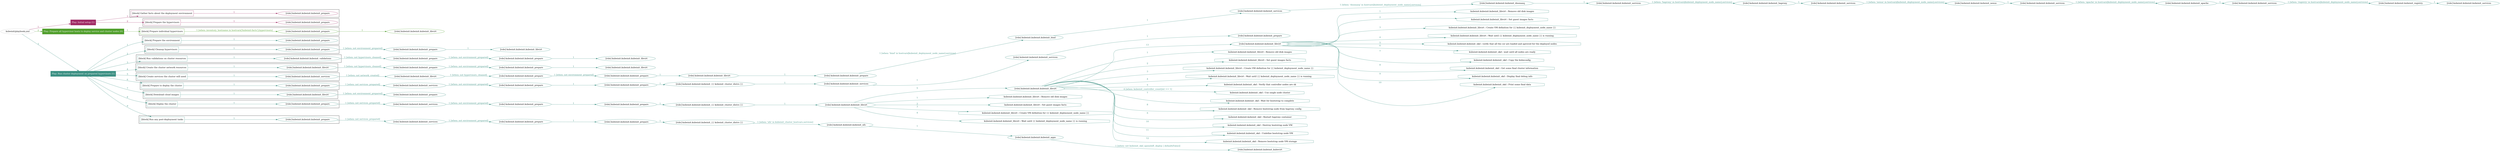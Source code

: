 digraph {
	graph [concentrate=true ordering=in rankdir=LR ratio=fill]
	edge [esep=5 sep=10]
	"kubeinit/playbook.yml" [id=root_node style=dotted]
	play_79484198 [label="Play: Initial setup (1)" color="#a12b66" fontcolor="#ffffff" id=play_79484198 shape=box style=filled tooltip=localhost]
	"kubeinit/playbook.yml" -> play_79484198 [label="1 " color="#a12b66" fontcolor="#a12b66" id=edge_fd9ffc51 labeltooltip="1 " tooltip="1 "]
	subgraph "kubeinit.kubeinit.kubeinit_prepare" {
		role_9643e5fe [label="[role] kubeinit.kubeinit.kubeinit_prepare" color="#a12b66" id=role_9643e5fe tooltip="kubeinit.kubeinit.kubeinit_prepare"]
	}
	subgraph "kubeinit.kubeinit.kubeinit_prepare" {
		role_a0660b2a [label="[role] kubeinit.kubeinit.kubeinit_prepare" color="#a12b66" id=role_a0660b2a tooltip="kubeinit.kubeinit.kubeinit_prepare"]
	}
	subgraph "Play: Initial setup (1)" {
		play_79484198 -> block_469b2ade [label=1 color="#a12b66" fontcolor="#a12b66" id=edge_f941b6d4 labeltooltip=1 tooltip=1]
		subgraph cluster_block_469b2ade {
			block_469b2ade [label="[block] Gather facts about the deployment environment" color="#a12b66" id=block_469b2ade labeltooltip="Gather facts about the deployment environment" shape=box tooltip="Gather facts about the deployment environment"]
			block_469b2ade -> role_9643e5fe [label="1 " color="#a12b66" fontcolor="#a12b66" id=edge_744beb49 labeltooltip="1 " tooltip="1 "]
		}
		play_79484198 -> block_d737a27d [label=2 color="#a12b66" fontcolor="#a12b66" id=edge_7b5a60cb labeltooltip=2 tooltip=2]
		subgraph cluster_block_d737a27d {
			block_d737a27d [label="[block] Prepare the hypervisors" color="#a12b66" id=block_d737a27d labeltooltip="Prepare the hypervisors" shape=box tooltip="Prepare the hypervisors"]
			block_d737a27d -> role_a0660b2a [label="1 " color="#a12b66" fontcolor="#a12b66" id=edge_19c71756 labeltooltip="1 " tooltip="1 "]
		}
	}
	play_4b8bb2f5 [label="Play: Prepare all hypervisor hosts to deploy service and cluster nodes (0)" color="#519f2d" fontcolor="#ffffff" id=play_4b8bb2f5 shape=box style=filled tooltip="Play: Prepare all hypervisor hosts to deploy service and cluster nodes (0)"]
	"kubeinit/playbook.yml" -> play_4b8bb2f5 [label="2 " color="#519f2d" fontcolor="#519f2d" id=edge_171552b0 labeltooltip="2 " tooltip="2 "]
	subgraph "kubeinit.kubeinit.kubeinit_libvirt" {
		role_f4ff10fc [label="[role] kubeinit.kubeinit.kubeinit_libvirt" color="#519f2d" id=role_f4ff10fc tooltip="kubeinit.kubeinit.kubeinit_libvirt"]
	}
	subgraph "kubeinit.kubeinit.kubeinit_prepare" {
		role_706bd494 [label="[role] kubeinit.kubeinit.kubeinit_prepare" color="#519f2d" id=role_706bd494 tooltip="kubeinit.kubeinit.kubeinit_prepare"]
		role_706bd494 -> role_f4ff10fc [label="1 " color="#519f2d" fontcolor="#519f2d" id=edge_c7325d79 labeltooltip="1 " tooltip="1 "]
	}
	subgraph "Play: Prepare all hypervisor hosts to deploy service and cluster nodes (0)" {
		play_4b8bb2f5 -> block_d365aaff [label=1 color="#519f2d" fontcolor="#519f2d" id=edge_e37152e1 labeltooltip=1 tooltip=1]
		subgraph cluster_block_d365aaff {
			block_d365aaff [label="[block] Prepare individual hypervisors" color="#519f2d" id=block_d365aaff labeltooltip="Prepare individual hypervisors" shape=box tooltip="Prepare individual hypervisors"]
			block_d365aaff -> role_706bd494 [label="1 [when: inventory_hostname in hostvars['kubeinit-facts'].hypervisors]" color="#519f2d" fontcolor="#519f2d" id=edge_3e9a2d73 labeltooltip="1 [when: inventory_hostname in hostvars['kubeinit-facts'].hypervisors]" tooltip="1 [when: inventory_hostname in hostvars['kubeinit-facts'].hypervisors]"]
		}
	}
	play_07a270b5 [label="Play: Run cluster deployment on prepared hypervisors (1)" color="#3c9083" fontcolor="#ffffff" id=play_07a270b5 shape=box style=filled tooltip=localhost]
	"kubeinit/playbook.yml" -> play_07a270b5 [label="3 " color="#3c9083" fontcolor="#3c9083" id=edge_2665dbee labeltooltip="3 " tooltip="3 "]
	subgraph "kubeinit.kubeinit.kubeinit_prepare" {
		role_981b2e57 [label="[role] kubeinit.kubeinit.kubeinit_prepare" color="#3c9083" id=role_981b2e57 tooltip="kubeinit.kubeinit.kubeinit_prepare"]
	}
	subgraph "kubeinit.kubeinit.kubeinit_libvirt" {
		role_15e6936f [label="[role] kubeinit.kubeinit.kubeinit_libvirt" color="#3c9083" id=role_15e6936f tooltip="kubeinit.kubeinit.kubeinit_libvirt"]
	}
	subgraph "kubeinit.kubeinit.kubeinit_prepare" {
		role_2d068c39 [label="[role] kubeinit.kubeinit.kubeinit_prepare" color="#3c9083" id=role_2d068c39 tooltip="kubeinit.kubeinit.kubeinit_prepare"]
		role_2d068c39 -> role_15e6936f [label="1 " color="#3c9083" fontcolor="#3c9083" id=edge_88890fea labeltooltip="1 " tooltip="1 "]
	}
	subgraph "kubeinit.kubeinit.kubeinit_prepare" {
		role_eace54e3 [label="[role] kubeinit.kubeinit.kubeinit_prepare" color="#3c9083" id=role_eace54e3 tooltip="kubeinit.kubeinit.kubeinit_prepare"]
		role_eace54e3 -> role_2d068c39 [label="1 [when: not environment_prepared]" color="#3c9083" fontcolor="#3c9083" id=edge_b0509bca labeltooltip="1 [when: not environment_prepared]" tooltip="1 [when: not environment_prepared]"]
	}
	subgraph "kubeinit.kubeinit.kubeinit_libvirt" {
		role_6fe09cf6 [label="[role] kubeinit.kubeinit.kubeinit_libvirt" color="#3c9083" id=role_6fe09cf6 tooltip="kubeinit.kubeinit.kubeinit_libvirt"]
	}
	subgraph "kubeinit.kubeinit.kubeinit_prepare" {
		role_6c682f3d [label="[role] kubeinit.kubeinit.kubeinit_prepare" color="#3c9083" id=role_6c682f3d tooltip="kubeinit.kubeinit.kubeinit_prepare"]
		role_6c682f3d -> role_6fe09cf6 [label="1 " color="#3c9083" fontcolor="#3c9083" id=edge_9fa74eb5 labeltooltip="1 " tooltip="1 "]
	}
	subgraph "kubeinit.kubeinit.kubeinit_prepare" {
		role_ffd521c3 [label="[role] kubeinit.kubeinit.kubeinit_prepare" color="#3c9083" id=role_ffd521c3 tooltip="kubeinit.kubeinit.kubeinit_prepare"]
		role_ffd521c3 -> role_6c682f3d [label="1 [when: not environment_prepared]" color="#3c9083" fontcolor="#3c9083" id=edge_97b036e8 labeltooltip="1 [when: not environment_prepared]" tooltip="1 [when: not environment_prepared]"]
	}
	subgraph "kubeinit.kubeinit.kubeinit_validations" {
		role_cf8f5302 [label="[role] kubeinit.kubeinit.kubeinit_validations" color="#3c9083" id=role_cf8f5302 tooltip="kubeinit.kubeinit.kubeinit_validations"]
		role_cf8f5302 -> role_ffd521c3 [label="1 [when: not hypervisors_cleaned]" color="#3c9083" fontcolor="#3c9083" id=edge_a992e9a5 labeltooltip="1 [when: not hypervisors_cleaned]" tooltip="1 [when: not hypervisors_cleaned]"]
	}
	subgraph "kubeinit.kubeinit.kubeinit_libvirt" {
		role_4749382d [label="[role] kubeinit.kubeinit.kubeinit_libvirt" color="#3c9083" id=role_4749382d tooltip="kubeinit.kubeinit.kubeinit_libvirt"]
	}
	subgraph "kubeinit.kubeinit.kubeinit_prepare" {
		role_63934080 [label="[role] kubeinit.kubeinit.kubeinit_prepare" color="#3c9083" id=role_63934080 tooltip="kubeinit.kubeinit.kubeinit_prepare"]
		role_63934080 -> role_4749382d [label="1 " color="#3c9083" fontcolor="#3c9083" id=edge_4fcc8211 labeltooltip="1 " tooltip="1 "]
	}
	subgraph "kubeinit.kubeinit.kubeinit_prepare" {
		role_7d53ed49 [label="[role] kubeinit.kubeinit.kubeinit_prepare" color="#3c9083" id=role_7d53ed49 tooltip="kubeinit.kubeinit.kubeinit_prepare"]
		role_7d53ed49 -> role_63934080 [label="1 [when: not environment_prepared]" color="#3c9083" fontcolor="#3c9083" id=edge_4b9199ed labeltooltip="1 [when: not environment_prepared]" tooltip="1 [when: not environment_prepared]"]
	}
	subgraph "kubeinit.kubeinit.kubeinit_libvirt" {
		role_51f25bbb [label="[role] kubeinit.kubeinit.kubeinit_libvirt" color="#3c9083" id=role_51f25bbb tooltip="kubeinit.kubeinit.kubeinit_libvirt"]
		role_51f25bbb -> role_7d53ed49 [label="1 [when: not hypervisors_cleaned]" color="#3c9083" fontcolor="#3c9083" id=edge_72717e5e labeltooltip="1 [when: not hypervisors_cleaned]" tooltip="1 [when: not hypervisors_cleaned]"]
	}
	subgraph "kubeinit.kubeinit.kubeinit_services" {
		role_cbd53a66 [label="[role] kubeinit.kubeinit.kubeinit_services" color="#3c9083" id=role_cbd53a66 tooltip="kubeinit.kubeinit.kubeinit_services"]
	}
	subgraph "kubeinit.kubeinit.kubeinit_registry" {
		role_61a80326 [label="[role] kubeinit.kubeinit.kubeinit_registry" color="#3c9083" id=role_61a80326 tooltip="kubeinit.kubeinit.kubeinit_registry"]
		role_61a80326 -> role_cbd53a66 [label="1 " color="#3c9083" fontcolor="#3c9083" id=edge_259548db labeltooltip="1 " tooltip="1 "]
	}
	subgraph "kubeinit.kubeinit.kubeinit_services" {
		role_a3b53a25 [label="[role] kubeinit.kubeinit.kubeinit_services" color="#3c9083" id=role_a3b53a25 tooltip="kubeinit.kubeinit.kubeinit_services"]
		role_a3b53a25 -> role_61a80326 [label="1 [when: 'registry' in hostvars[kubeinit_deployment_node_name].services]" color="#3c9083" fontcolor="#3c9083" id=edge_b3cc290f labeltooltip="1 [when: 'registry' in hostvars[kubeinit_deployment_node_name].services]" tooltip="1 [when: 'registry' in hostvars[kubeinit_deployment_node_name].services]"]
	}
	subgraph "kubeinit.kubeinit.kubeinit_apache" {
		role_d1737976 [label="[role] kubeinit.kubeinit.kubeinit_apache" color="#3c9083" id=role_d1737976 tooltip="kubeinit.kubeinit.kubeinit_apache"]
		role_d1737976 -> role_a3b53a25 [label="1 " color="#3c9083" fontcolor="#3c9083" id=edge_88360b3e labeltooltip="1 " tooltip="1 "]
	}
	subgraph "kubeinit.kubeinit.kubeinit_services" {
		role_5f0a132e [label="[role] kubeinit.kubeinit.kubeinit_services" color="#3c9083" id=role_5f0a132e tooltip="kubeinit.kubeinit.kubeinit_services"]
		role_5f0a132e -> role_d1737976 [label="1 [when: 'apache' in hostvars[kubeinit_deployment_node_name].services]" color="#3c9083" fontcolor="#3c9083" id=edge_492f7874 labeltooltip="1 [when: 'apache' in hostvars[kubeinit_deployment_node_name].services]" tooltip="1 [when: 'apache' in hostvars[kubeinit_deployment_node_name].services]"]
	}
	subgraph "kubeinit.kubeinit.kubeinit_nexus" {
		role_f160694b [label="[role] kubeinit.kubeinit.kubeinit_nexus" color="#3c9083" id=role_f160694b tooltip="kubeinit.kubeinit.kubeinit_nexus"]
		role_f160694b -> role_5f0a132e [label="1 " color="#3c9083" fontcolor="#3c9083" id=edge_e904237b labeltooltip="1 " tooltip="1 "]
	}
	subgraph "kubeinit.kubeinit.kubeinit_services" {
		role_52d0099c [label="[role] kubeinit.kubeinit.kubeinit_services" color="#3c9083" id=role_52d0099c tooltip="kubeinit.kubeinit.kubeinit_services"]
		role_52d0099c -> role_f160694b [label="1 [when: 'nexus' in hostvars[kubeinit_deployment_node_name].services]" color="#3c9083" fontcolor="#3c9083" id=edge_d114351e labeltooltip="1 [when: 'nexus' in hostvars[kubeinit_deployment_node_name].services]" tooltip="1 [when: 'nexus' in hostvars[kubeinit_deployment_node_name].services]"]
	}
	subgraph "kubeinit.kubeinit.kubeinit_haproxy" {
		role_32bd2ced [label="[role] kubeinit.kubeinit.kubeinit_haproxy" color="#3c9083" id=role_32bd2ced tooltip="kubeinit.kubeinit.kubeinit_haproxy"]
		role_32bd2ced -> role_52d0099c [label="1 " color="#3c9083" fontcolor="#3c9083" id=edge_b2c617f0 labeltooltip="1 " tooltip="1 "]
	}
	subgraph "kubeinit.kubeinit.kubeinit_services" {
		role_b4960aae [label="[role] kubeinit.kubeinit.kubeinit_services" color="#3c9083" id=role_b4960aae tooltip="kubeinit.kubeinit.kubeinit_services"]
		role_b4960aae -> role_32bd2ced [label="1 [when: 'haproxy' in hostvars[kubeinit_deployment_node_name].services]" color="#3c9083" fontcolor="#3c9083" id=edge_e48288cf labeltooltip="1 [when: 'haproxy' in hostvars[kubeinit_deployment_node_name].services]" tooltip="1 [when: 'haproxy' in hostvars[kubeinit_deployment_node_name].services]"]
	}
	subgraph "kubeinit.kubeinit.kubeinit_dnsmasq" {
		role_1153ab7a [label="[role] kubeinit.kubeinit.kubeinit_dnsmasq" color="#3c9083" id=role_1153ab7a tooltip="kubeinit.kubeinit.kubeinit_dnsmasq"]
		role_1153ab7a -> role_b4960aae [label="1 " color="#3c9083" fontcolor="#3c9083" id=edge_845b5b9f labeltooltip="1 " tooltip="1 "]
	}
	subgraph "kubeinit.kubeinit.kubeinit_services" {
		role_44fa02fb [label="[role] kubeinit.kubeinit.kubeinit_services" color="#3c9083" id=role_44fa02fb tooltip="kubeinit.kubeinit.kubeinit_services"]
		role_44fa02fb -> role_1153ab7a [label="1 [when: 'dnsmasq' in hostvars[kubeinit_deployment_node_name].services]" color="#3c9083" fontcolor="#3c9083" id=edge_2e3d6bdb labeltooltip="1 [when: 'dnsmasq' in hostvars[kubeinit_deployment_node_name].services]" tooltip="1 [when: 'dnsmasq' in hostvars[kubeinit_deployment_node_name].services]"]
	}
	subgraph "kubeinit.kubeinit.kubeinit_bind" {
		role_e3b5d927 [label="[role] kubeinit.kubeinit.kubeinit_bind" color="#3c9083" id=role_e3b5d927 tooltip="kubeinit.kubeinit.kubeinit_bind"]
		role_e3b5d927 -> role_44fa02fb [label="1 " color="#3c9083" fontcolor="#3c9083" id=edge_73de4126 labeltooltip="1 " tooltip="1 "]
	}
	subgraph "kubeinit.kubeinit.kubeinit_prepare" {
		role_9781623e [label="[role] kubeinit.kubeinit.kubeinit_prepare" color="#3c9083" id=role_9781623e tooltip="kubeinit.kubeinit.kubeinit_prepare"]
		role_9781623e -> role_e3b5d927 [label="1 [when: 'bind' in hostvars[kubeinit_deployment_node_name].services]" color="#3c9083" fontcolor="#3c9083" id=edge_1b4fdd2d labeltooltip="1 [when: 'bind' in hostvars[kubeinit_deployment_node_name].services]" tooltip="1 [when: 'bind' in hostvars[kubeinit_deployment_node_name].services]"]
	}
	subgraph "kubeinit.kubeinit.kubeinit_libvirt" {
		role_4860e43c [label="[role] kubeinit.kubeinit.kubeinit_libvirt" color="#3c9083" id=role_4860e43c tooltip="kubeinit.kubeinit.kubeinit_libvirt"]
		role_4860e43c -> role_9781623e [label="1 " color="#3c9083" fontcolor="#3c9083" id=edge_6feda81f labeltooltip="1 " tooltip="1 "]
	}
	subgraph "kubeinit.kubeinit.kubeinit_prepare" {
		role_41b0676c [label="[role] kubeinit.kubeinit.kubeinit_prepare" color="#3c9083" id=role_41b0676c tooltip="kubeinit.kubeinit.kubeinit_prepare"]
		role_41b0676c -> role_4860e43c [label="1 " color="#3c9083" fontcolor="#3c9083" id=edge_e7882e32 labeltooltip="1 " tooltip="1 "]
	}
	subgraph "kubeinit.kubeinit.kubeinit_prepare" {
		role_efa93087 [label="[role] kubeinit.kubeinit.kubeinit_prepare" color="#3c9083" id=role_efa93087 tooltip="kubeinit.kubeinit.kubeinit_prepare"]
		role_efa93087 -> role_41b0676c [label="1 [when: not environment_prepared]" color="#3c9083" fontcolor="#3c9083" id=edge_ca44378a labeltooltip="1 [when: not environment_prepared]" tooltip="1 [when: not environment_prepared]"]
	}
	subgraph "kubeinit.kubeinit.kubeinit_libvirt" {
		role_5dc0148d [label="[role] kubeinit.kubeinit.kubeinit_libvirt" color="#3c9083" id=role_5dc0148d tooltip="kubeinit.kubeinit.kubeinit_libvirt"]
		role_5dc0148d -> role_efa93087 [label="1 [when: not hypervisors_cleaned]" color="#3c9083" fontcolor="#3c9083" id=edge_3206b010 labeltooltip="1 [when: not hypervisors_cleaned]" tooltip="1 [when: not hypervisors_cleaned]"]
	}
	subgraph "kubeinit.kubeinit.kubeinit_services" {
		role_7c7d2d6b [label="[role] kubeinit.kubeinit.kubeinit_services" color="#3c9083" id=role_7c7d2d6b tooltip="kubeinit.kubeinit.kubeinit_services"]
		role_7c7d2d6b -> role_5dc0148d [label="1 [when: not network_created]" color="#3c9083" fontcolor="#3c9083" id=edge_47f91c6d labeltooltip="1 [when: not network_created]" tooltip="1 [when: not network_created]"]
	}
	subgraph "kubeinit.kubeinit.kubeinit_prepare" {
		role_e85728f3 [label="[role] kubeinit.kubeinit.kubeinit_prepare" color="#3c9083" id=role_e85728f3 tooltip="kubeinit.kubeinit.kubeinit_prepare"]
	}
	subgraph "kubeinit.kubeinit.kubeinit_services" {
		role_9fd59400 [label="[role] kubeinit.kubeinit.kubeinit_services" color="#3c9083" id=role_9fd59400 tooltip="kubeinit.kubeinit.kubeinit_services"]
		role_9fd59400 -> role_e85728f3 [label="1 " color="#3c9083" fontcolor="#3c9083" id=edge_8e6d4952 labeltooltip="1 " tooltip="1 "]
	}
	subgraph "kubeinit.kubeinit.kubeinit_services" {
		role_399074bf [label="[role] kubeinit.kubeinit.kubeinit_services" color="#3c9083" id=role_399074bf tooltip="kubeinit.kubeinit.kubeinit_services"]
		role_399074bf -> role_9fd59400 [label="1 " color="#3c9083" fontcolor="#3c9083" id=edge_26dd8269 labeltooltip="1 " tooltip="1 "]
	}
	subgraph "kubeinit.kubeinit.kubeinit_{{ kubeinit_cluster_distro }}" {
		role_33b6cec8 [label="[role] kubeinit.kubeinit.kubeinit_{{ kubeinit_cluster_distro }}" color="#3c9083" id=role_33b6cec8 tooltip="kubeinit.kubeinit.kubeinit_{{ kubeinit_cluster_distro }}"]
		role_33b6cec8 -> role_399074bf [label="1 " color="#3c9083" fontcolor="#3c9083" id=edge_e81ca113 labeltooltip="1 " tooltip="1 "]
	}
	subgraph "kubeinit.kubeinit.kubeinit_prepare" {
		role_5b12bb10 [label="[role] kubeinit.kubeinit.kubeinit_prepare" color="#3c9083" id=role_5b12bb10 tooltip="kubeinit.kubeinit.kubeinit_prepare"]
		role_5b12bb10 -> role_33b6cec8 [label="1 " color="#3c9083" fontcolor="#3c9083" id=edge_496d66c4 labeltooltip="1 " tooltip="1 "]
	}
	subgraph "kubeinit.kubeinit.kubeinit_prepare" {
		role_3f99b2d6 [label="[role] kubeinit.kubeinit.kubeinit_prepare" color="#3c9083" id=role_3f99b2d6 tooltip="kubeinit.kubeinit.kubeinit_prepare"]
		role_3f99b2d6 -> role_5b12bb10 [label="1 " color="#3c9083" fontcolor="#3c9083" id=edge_8867129b labeltooltip="1 " tooltip="1 "]
	}
	subgraph "kubeinit.kubeinit.kubeinit_services" {
		role_b9b38975 [label="[role] kubeinit.kubeinit.kubeinit_services" color="#3c9083" id=role_b9b38975 tooltip="kubeinit.kubeinit.kubeinit_services"]
		role_b9b38975 -> role_3f99b2d6 [label="1 [when: not environment_prepared]" color="#3c9083" fontcolor="#3c9083" id=edge_f46e01af labeltooltip="1 [when: not environment_prepared]" tooltip="1 [when: not environment_prepared]"]
	}
	subgraph "kubeinit.kubeinit.kubeinit_prepare" {
		role_0deb2dbe [label="[role] kubeinit.kubeinit.kubeinit_prepare" color="#3c9083" id=role_0deb2dbe tooltip="kubeinit.kubeinit.kubeinit_prepare"]
		role_0deb2dbe -> role_b9b38975 [label="1 [when: not services_prepared]" color="#3c9083" fontcolor="#3c9083" id=edge_14e58ac4 labeltooltip="1 [when: not services_prepared]" tooltip="1 [when: not services_prepared]"]
	}
	subgraph "kubeinit.kubeinit.kubeinit_prepare" {
		role_57b0b0cf [label="[role] kubeinit.kubeinit.kubeinit_prepare" color="#3c9083" id=role_57b0b0cf tooltip="kubeinit.kubeinit.kubeinit_prepare"]
	}
	subgraph "kubeinit.kubeinit.kubeinit_libvirt" {
		role_f815b55a [label="[role] kubeinit.kubeinit.kubeinit_libvirt" color="#3c9083" id=role_f815b55a tooltip="kubeinit.kubeinit.kubeinit_libvirt"]
		role_f815b55a -> role_57b0b0cf [label="1 [when: not environment_prepared]" color="#3c9083" fontcolor="#3c9083" id=edge_4abae48a labeltooltip="1 [when: not environment_prepared]" tooltip="1 [when: not environment_prepared]"]
	}
	subgraph "kubeinit.kubeinit.kubeinit_libvirt" {
		role_02f0b3cd [label="[role] kubeinit.kubeinit.kubeinit_libvirt" color="#3c9083" id=role_02f0b3cd tooltip="kubeinit.kubeinit.kubeinit_libvirt"]
		task_158a41ce [label="kubeinit.kubeinit.kubeinit_libvirt : Remove old disk images" color="#3c9083" id=task_158a41ce shape=octagon tooltip="kubeinit.kubeinit.kubeinit_libvirt : Remove old disk images"]
		role_02f0b3cd -> task_158a41ce [label="1 " color="#3c9083" fontcolor="#3c9083" id=edge_daa33bdb labeltooltip="1 " tooltip="1 "]
		task_f270fc68 [label="kubeinit.kubeinit.kubeinit_libvirt : Set guest images facts" color="#3c9083" id=task_f270fc68 shape=octagon tooltip="kubeinit.kubeinit.kubeinit_libvirt : Set guest images facts"]
		role_02f0b3cd -> task_f270fc68 [label="2 " color="#3c9083" fontcolor="#3c9083" id=edge_ed5e3772 labeltooltip="2 " tooltip="2 "]
		task_fe26b1a2 [label="kubeinit.kubeinit.kubeinit_libvirt : Create VM definition for {{ kubeinit_deployment_node_name }}" color="#3c9083" id=task_fe26b1a2 shape=octagon tooltip="kubeinit.kubeinit.kubeinit_libvirt : Create VM definition for {{ kubeinit_deployment_node_name }}"]
		role_02f0b3cd -> task_fe26b1a2 [label="3 " color="#3c9083" fontcolor="#3c9083" id=edge_c4b62266 labeltooltip="3 " tooltip="3 "]
		task_0db15064 [label="kubeinit.kubeinit.kubeinit_libvirt : Wait until {{ kubeinit_deployment_node_name }} is running" color="#3c9083" id=task_0db15064 shape=octagon tooltip="kubeinit.kubeinit.kubeinit_libvirt : Wait until {{ kubeinit_deployment_node_name }} is running"]
		role_02f0b3cd -> task_0db15064 [label="4 " color="#3c9083" fontcolor="#3c9083" id=edge_e0e8a788 labeltooltip="4 " tooltip="4 "]
		task_b860292c [label="kubeinit.kubeinit.kubeinit_okd : verify that all the csr are loaded and aproved for the deployed nodes" color="#3c9083" id=task_b860292c shape=octagon tooltip="kubeinit.kubeinit.kubeinit_okd : verify that all the csr are loaded and aproved for the deployed nodes"]
		role_02f0b3cd -> task_b860292c [label="5 " color="#3c9083" fontcolor="#3c9083" id=edge_58e9bda8 labeltooltip="5 " tooltip="5 "]
		task_2bb803cb [label="kubeinit.kubeinit.kubeinit_okd : wait until all nodes are ready" color="#3c9083" id=task_2bb803cb shape=octagon tooltip="kubeinit.kubeinit.kubeinit_okd : wait until all nodes are ready"]
		role_02f0b3cd -> task_2bb803cb [label="6 " color="#3c9083" fontcolor="#3c9083" id=edge_28b97118 labeltooltip="6 " tooltip="6 "]
		task_95b9fa5b [label="kubeinit.kubeinit.kubeinit_okd : Copy the kubeconfig" color="#3c9083" id=task_95b9fa5b shape=octagon tooltip="kubeinit.kubeinit.kubeinit_okd : Copy the kubeconfig"]
		role_02f0b3cd -> task_95b9fa5b [label="7 " color="#3c9083" fontcolor="#3c9083" id=edge_39c5afdc labeltooltip="7 " tooltip="7 "]
		task_3e776dec [label="kubeinit.kubeinit.kubeinit_okd : Get some final cluster information" color="#3c9083" id=task_3e776dec shape=octagon tooltip="kubeinit.kubeinit.kubeinit_okd : Get some final cluster information"]
		role_02f0b3cd -> task_3e776dec [label="8 " color="#3c9083" fontcolor="#3c9083" id=edge_d16c29fd labeltooltip="8 " tooltip="8 "]
		task_dfd4ac18 [label="kubeinit.kubeinit.kubeinit_okd : Display final debug info" color="#3c9083" id=task_dfd4ac18 shape=octagon tooltip="kubeinit.kubeinit.kubeinit_okd : Display final debug info"]
		role_02f0b3cd -> task_dfd4ac18 [label="9 " color="#3c9083" fontcolor="#3c9083" id=edge_751b1e4c labeltooltip="9 " tooltip="9 "]
		task_c7ddda1c [label="kubeinit.kubeinit.kubeinit_okd : Print some final data" color="#3c9083" id=task_c7ddda1c shape=octagon tooltip="kubeinit.kubeinit.kubeinit_okd : Print some final data"]
		role_02f0b3cd -> task_c7ddda1c [label="10 " color="#3c9083" fontcolor="#3c9083" id=edge_0240a62f labeltooltip="10 " tooltip="10 "]
	}
	subgraph "kubeinit.kubeinit.kubeinit_libvirt" {
		role_ed92ee35 [label="[role] kubeinit.kubeinit.kubeinit_libvirt" color="#3c9083" id=role_ed92ee35 tooltip="kubeinit.kubeinit.kubeinit_libvirt"]
		task_911b6952 [label="kubeinit.kubeinit.kubeinit_libvirt : Remove old disk images" color="#3c9083" id=task_911b6952 shape=octagon tooltip="kubeinit.kubeinit.kubeinit_libvirt : Remove old disk images"]
		role_ed92ee35 -> task_911b6952 [label="1 " color="#3c9083" fontcolor="#3c9083" id=edge_ead29b77 labeltooltip="1 " tooltip="1 "]
		task_33cac620 [label="kubeinit.kubeinit.kubeinit_libvirt : Set guest images facts" color="#3c9083" id=task_33cac620 shape=octagon tooltip="kubeinit.kubeinit.kubeinit_libvirt : Set guest images facts"]
		role_ed92ee35 -> task_33cac620 [label="2 " color="#3c9083" fontcolor="#3c9083" id=edge_e8a8892e labeltooltip="2 " tooltip="2 "]
		task_3ab6faeb [label="kubeinit.kubeinit.kubeinit_libvirt : Create VM definition for {{ kubeinit_deployment_node_name }}" color="#3c9083" id=task_3ab6faeb shape=octagon tooltip="kubeinit.kubeinit.kubeinit_libvirt : Create VM definition for {{ kubeinit_deployment_node_name }}"]
		role_ed92ee35 -> task_3ab6faeb [label="3 " color="#3c9083" fontcolor="#3c9083" id=edge_fd47eb80 labeltooltip="3 " tooltip="3 "]
		task_bd5b145e [label="kubeinit.kubeinit.kubeinit_libvirt : Wait until {{ kubeinit_deployment_node_name }} is running" color="#3c9083" id=task_bd5b145e shape=octagon tooltip="kubeinit.kubeinit.kubeinit_libvirt : Wait until {{ kubeinit_deployment_node_name }} is running"]
		role_ed92ee35 -> task_bd5b145e [label="4 " color="#3c9083" fontcolor="#3c9083" id=edge_d6d44261 labeltooltip="4 " tooltip="4 "]
		task_34d20367 [label="kubeinit.kubeinit.kubeinit_okd : Verify that controller nodes are ok" color="#3c9083" id=task_34d20367 shape=octagon tooltip="kubeinit.kubeinit.kubeinit_okd : Verify that controller nodes are ok"]
		role_ed92ee35 -> task_34d20367 [label="5 " color="#3c9083" fontcolor="#3c9083" id=edge_bc340624 labeltooltip="5 " tooltip="5 "]
		task_48f20caf [label="kubeinit.kubeinit.kubeinit_okd : Use single node cluster" color="#3c9083" id=task_48f20caf shape=octagon tooltip="kubeinit.kubeinit.kubeinit_okd : Use single node cluster"]
		role_ed92ee35 -> task_48f20caf [label="6 [when: kubeinit_controller_count|int == 1]" color="#3c9083" fontcolor="#3c9083" id=edge_ff79b6ce labeltooltip="6 [when: kubeinit_controller_count|int == 1]" tooltip="6 [when: kubeinit_controller_count|int == 1]"]
		task_8aca9723 [label="kubeinit.kubeinit.kubeinit_okd : Wait for bootstrap to complete" color="#3c9083" id=task_8aca9723 shape=octagon tooltip="kubeinit.kubeinit.kubeinit_okd : Wait for bootstrap to complete"]
		role_ed92ee35 -> task_8aca9723 [label="7 " color="#3c9083" fontcolor="#3c9083" id=edge_c58eca60 labeltooltip="7 " tooltip="7 "]
		task_62509a4f [label="kubeinit.kubeinit.kubeinit_okd : Remove bootstrap node from haproxy config" color="#3c9083" id=task_62509a4f shape=octagon tooltip="kubeinit.kubeinit.kubeinit_okd : Remove bootstrap node from haproxy config"]
		role_ed92ee35 -> task_62509a4f [label="8 " color="#3c9083" fontcolor="#3c9083" id=edge_93e5ee26 labeltooltip="8 " tooltip="8 "]
		task_df64a68c [label="kubeinit.kubeinit.kubeinit_okd : Restart haproxy container" color="#3c9083" id=task_df64a68c shape=octagon tooltip="kubeinit.kubeinit.kubeinit_okd : Restart haproxy container"]
		role_ed92ee35 -> task_df64a68c [label="9 " color="#3c9083" fontcolor="#3c9083" id=edge_2f91b7d0 labeltooltip="9 " tooltip="9 "]
		task_916e9449 [label="kubeinit.kubeinit.kubeinit_okd : Destroy bootstrap node VM" color="#3c9083" id=task_916e9449 shape=octagon tooltip="kubeinit.kubeinit.kubeinit_okd : Destroy bootstrap node VM"]
		role_ed92ee35 -> task_916e9449 [label="10 " color="#3c9083" fontcolor="#3c9083" id=edge_6e70b229 labeltooltip="10 " tooltip="10 "]
		task_652944c0 [label="kubeinit.kubeinit.kubeinit_okd : Undefine bootstrap node VM" color="#3c9083" id=task_652944c0 shape=octagon tooltip="kubeinit.kubeinit.kubeinit_okd : Undefine bootstrap node VM"]
		role_ed92ee35 -> task_652944c0 [label="11 " color="#3c9083" fontcolor="#3c9083" id=edge_79d3834e labeltooltip="11 " tooltip="11 "]
		task_0bca921a [label="kubeinit.kubeinit.kubeinit_okd : Remove bootstrap node VM storage" color="#3c9083" id=task_0bca921a shape=octagon tooltip="kubeinit.kubeinit.kubeinit_okd : Remove bootstrap node VM storage"]
		role_ed92ee35 -> task_0bca921a [label="12 " color="#3c9083" fontcolor="#3c9083" id=edge_0154fbd3 labeltooltip="12 " tooltip="12 "]
		role_ed92ee35 -> role_02f0b3cd [label="13 " color="#3c9083" fontcolor="#3c9083" id=edge_5d36b9dc labeltooltip="13 " tooltip="13 "]
	}
	subgraph "kubeinit.kubeinit.kubeinit_libvirt" {
		role_597b0f36 [label="[role] kubeinit.kubeinit.kubeinit_libvirt" color="#3c9083" id=role_597b0f36 tooltip="kubeinit.kubeinit.kubeinit_libvirt"]
		task_4f2e2997 [label="kubeinit.kubeinit.kubeinit_libvirt : Remove old disk images" color="#3c9083" id=task_4f2e2997 shape=octagon tooltip="kubeinit.kubeinit.kubeinit_libvirt : Remove old disk images"]
		role_597b0f36 -> task_4f2e2997 [label="1 " color="#3c9083" fontcolor="#3c9083" id=edge_675746c9 labeltooltip="1 " tooltip="1 "]
		task_f222bb9e [label="kubeinit.kubeinit.kubeinit_libvirt : Set guest images facts" color="#3c9083" id=task_f222bb9e shape=octagon tooltip="kubeinit.kubeinit.kubeinit_libvirt : Set guest images facts"]
		role_597b0f36 -> task_f222bb9e [label="2 " color="#3c9083" fontcolor="#3c9083" id=edge_f7eb2c30 labeltooltip="2 " tooltip="2 "]
		task_5422d95e [label="kubeinit.kubeinit.kubeinit_libvirt : Create VM definition for {{ kubeinit_deployment_node_name }}" color="#3c9083" id=task_5422d95e shape=octagon tooltip="kubeinit.kubeinit.kubeinit_libvirt : Create VM definition for {{ kubeinit_deployment_node_name }}"]
		role_597b0f36 -> task_5422d95e [label="3 " color="#3c9083" fontcolor="#3c9083" id=edge_e7993312 labeltooltip="3 " tooltip="3 "]
		task_83c081ee [label="kubeinit.kubeinit.kubeinit_libvirt : Wait until {{ kubeinit_deployment_node_name }} is running" color="#3c9083" id=task_83c081ee shape=octagon tooltip="kubeinit.kubeinit.kubeinit_libvirt : Wait until {{ kubeinit_deployment_node_name }} is running"]
		role_597b0f36 -> task_83c081ee [label="4 " color="#3c9083" fontcolor="#3c9083" id=edge_f95021de labeltooltip="4 " tooltip="4 "]
		role_597b0f36 -> role_ed92ee35 [label="5 " color="#3c9083" fontcolor="#3c9083" id=edge_f7d6af42 labeltooltip="5 " tooltip="5 "]
	}
	subgraph "kubeinit.kubeinit.kubeinit_{{ kubeinit_cluster_distro }}" {
		role_818ccaf0 [label="[role] kubeinit.kubeinit.kubeinit_{{ kubeinit_cluster_distro }}" color="#3c9083" id=role_818ccaf0 tooltip="kubeinit.kubeinit.kubeinit_{{ kubeinit_cluster_distro }}"]
		role_818ccaf0 -> role_597b0f36 [label="1 " color="#3c9083" fontcolor="#3c9083" id=edge_3ec0c708 labeltooltip="1 " tooltip="1 "]
	}
	subgraph "kubeinit.kubeinit.kubeinit_prepare" {
		role_f7e25d6e [label="[role] kubeinit.kubeinit.kubeinit_prepare" color="#3c9083" id=role_f7e25d6e tooltip="kubeinit.kubeinit.kubeinit_prepare"]
		role_f7e25d6e -> role_818ccaf0 [label="1 " color="#3c9083" fontcolor="#3c9083" id=edge_bd07c510 labeltooltip="1 " tooltip="1 "]
	}
	subgraph "kubeinit.kubeinit.kubeinit_prepare" {
		role_f65811b8 [label="[role] kubeinit.kubeinit.kubeinit_prepare" color="#3c9083" id=role_f65811b8 tooltip="kubeinit.kubeinit.kubeinit_prepare"]
		role_f65811b8 -> role_f7e25d6e [label="1 " color="#3c9083" fontcolor="#3c9083" id=edge_1ffe46a4 labeltooltip="1 " tooltip="1 "]
	}
	subgraph "kubeinit.kubeinit.kubeinit_services" {
		role_ce7bafd0 [label="[role] kubeinit.kubeinit.kubeinit_services" color="#3c9083" id=role_ce7bafd0 tooltip="kubeinit.kubeinit.kubeinit_services"]
		role_ce7bafd0 -> role_f65811b8 [label="1 [when: not environment_prepared]" color="#3c9083" fontcolor="#3c9083" id=edge_0dce3cad labeltooltip="1 [when: not environment_prepared]" tooltip="1 [when: not environment_prepared]"]
	}
	subgraph "kubeinit.kubeinit.kubeinit_prepare" {
		role_a1e9ae80 [label="[role] kubeinit.kubeinit.kubeinit_prepare" color="#3c9083" id=role_a1e9ae80 tooltip="kubeinit.kubeinit.kubeinit_prepare"]
		role_a1e9ae80 -> role_ce7bafd0 [label="1 [when: not services_prepared]" color="#3c9083" fontcolor="#3c9083" id=edge_f9a604b0 labeltooltip="1 [when: not services_prepared]" tooltip="1 [when: not services_prepared]"]
	}
	subgraph "kubeinit.kubeinit.kubeinit_kubevirt" {
		role_820422fa [label="[role] kubeinit.kubeinit.kubeinit_kubevirt" color="#3c9083" id=role_820422fa tooltip="kubeinit.kubeinit.kubeinit_kubevirt"]
	}
	subgraph "kubeinit.kubeinit.kubeinit_apps" {
		role_78335135 [label="[role] kubeinit.kubeinit.kubeinit_apps" color="#3c9083" id=role_78335135 tooltip="kubeinit.kubeinit.kubeinit_apps"]
		role_78335135 -> role_820422fa [label="1 [when: not kubeinit_okd_openshift_deploy | default(False)]" color="#3c9083" fontcolor="#3c9083" id=edge_81f7a075 labeltooltip="1 [when: not kubeinit_okd_openshift_deploy | default(False)]" tooltip="1 [when: not kubeinit_okd_openshift_deploy | default(False)]"]
	}
	subgraph "kubeinit.kubeinit.kubeinit_nfs" {
		role_ab3eee43 [label="[role] kubeinit.kubeinit.kubeinit_nfs" color="#3c9083" id=role_ab3eee43 tooltip="kubeinit.kubeinit.kubeinit_nfs"]
		role_ab3eee43 -> role_78335135 [label="1 " color="#3c9083" fontcolor="#3c9083" id=edge_d6ad5756 labeltooltip="1 " tooltip="1 "]
	}
	subgraph "kubeinit.kubeinit.kubeinit_{{ kubeinit_cluster_distro }}" {
		role_23213a9c [label="[role] kubeinit.kubeinit.kubeinit_{{ kubeinit_cluster_distro }}" color="#3c9083" id=role_23213a9c tooltip="kubeinit.kubeinit.kubeinit_{{ kubeinit_cluster_distro }}"]
		role_23213a9c -> role_ab3eee43 [label="1 [when: 'nfs' in kubeinit_cluster_hostvars.services]" color="#3c9083" fontcolor="#3c9083" id=edge_a3e669ab labeltooltip="1 [when: 'nfs' in kubeinit_cluster_hostvars.services]" tooltip="1 [when: 'nfs' in kubeinit_cluster_hostvars.services]"]
	}
	subgraph "kubeinit.kubeinit.kubeinit_prepare" {
		role_96e92b34 [label="[role] kubeinit.kubeinit.kubeinit_prepare" color="#3c9083" id=role_96e92b34 tooltip="kubeinit.kubeinit.kubeinit_prepare"]
		role_96e92b34 -> role_23213a9c [label="1 " color="#3c9083" fontcolor="#3c9083" id=edge_db1a2dc1 labeltooltip="1 " tooltip="1 "]
	}
	subgraph "kubeinit.kubeinit.kubeinit_prepare" {
		role_f0a8f219 [label="[role] kubeinit.kubeinit.kubeinit_prepare" color="#3c9083" id=role_f0a8f219 tooltip="kubeinit.kubeinit.kubeinit_prepare"]
		role_f0a8f219 -> role_96e92b34 [label="1 " color="#3c9083" fontcolor="#3c9083" id=edge_2e441b7d labeltooltip="1 " tooltip="1 "]
	}
	subgraph "kubeinit.kubeinit.kubeinit_services" {
		role_5262f1dc [label="[role] kubeinit.kubeinit.kubeinit_services" color="#3c9083" id=role_5262f1dc tooltip="kubeinit.kubeinit.kubeinit_services"]
		role_5262f1dc -> role_f0a8f219 [label="1 [when: not environment_prepared]" color="#3c9083" fontcolor="#3c9083" id=edge_85d08ec2 labeltooltip="1 [when: not environment_prepared]" tooltip="1 [when: not environment_prepared]"]
	}
	subgraph "kubeinit.kubeinit.kubeinit_prepare" {
		role_ca7e6138 [label="[role] kubeinit.kubeinit.kubeinit_prepare" color="#3c9083" id=role_ca7e6138 tooltip="kubeinit.kubeinit.kubeinit_prepare"]
		role_ca7e6138 -> role_5262f1dc [label="1 [when: not services_prepared]" color="#3c9083" fontcolor="#3c9083" id=edge_3dee5da3 labeltooltip="1 [when: not services_prepared]" tooltip="1 [when: not services_prepared]"]
	}
	subgraph "Play: Run cluster deployment on prepared hypervisors (1)" {
		play_07a270b5 -> block_c9198abf [label=1 color="#3c9083" fontcolor="#3c9083" id=edge_0199bad2 labeltooltip=1 tooltip=1]
		subgraph cluster_block_c9198abf {
			block_c9198abf [label="[block] Prepare the environment" color="#3c9083" id=block_c9198abf labeltooltip="Prepare the environment" shape=box tooltip="Prepare the environment"]
			block_c9198abf -> role_981b2e57 [label="1 " color="#3c9083" fontcolor="#3c9083" id=edge_bd0694ff labeltooltip="1 " tooltip="1 "]
		}
		play_07a270b5 -> block_41b392d9 [label=2 color="#3c9083" fontcolor="#3c9083" id=edge_9b986c1c labeltooltip=2 tooltip=2]
		subgraph cluster_block_41b392d9 {
			block_41b392d9 [label="[block] Cleanup hypervisors" color="#3c9083" id=block_41b392d9 labeltooltip="Cleanup hypervisors" shape=box tooltip="Cleanup hypervisors"]
			block_41b392d9 -> role_eace54e3 [label="1 " color="#3c9083" fontcolor="#3c9083" id=edge_0c72a8b4 labeltooltip="1 " tooltip="1 "]
		}
		play_07a270b5 -> block_530bdd1f [label=3 color="#3c9083" fontcolor="#3c9083" id=edge_ab79d513 labeltooltip=3 tooltip=3]
		subgraph cluster_block_530bdd1f {
			block_530bdd1f [label="[block] Run validations on cluster resources" color="#3c9083" id=block_530bdd1f labeltooltip="Run validations on cluster resources" shape=box tooltip="Run validations on cluster resources"]
			block_530bdd1f -> role_cf8f5302 [label="1 " color="#3c9083" fontcolor="#3c9083" id=edge_3332172e labeltooltip="1 " tooltip="1 "]
		}
		play_07a270b5 -> block_2fac87e6 [label=4 color="#3c9083" fontcolor="#3c9083" id=edge_886b8313 labeltooltip=4 tooltip=4]
		subgraph cluster_block_2fac87e6 {
			block_2fac87e6 [label="[block] Create the cluster network resources" color="#3c9083" id=block_2fac87e6 labeltooltip="Create the cluster network resources" shape=box tooltip="Create the cluster network resources"]
			block_2fac87e6 -> role_51f25bbb [label="1 " color="#3c9083" fontcolor="#3c9083" id=edge_cbe7e9c7 labeltooltip="1 " tooltip="1 "]
		}
		play_07a270b5 -> block_de11af58 [label=5 color="#3c9083" fontcolor="#3c9083" id=edge_f9e62670 labeltooltip=5 tooltip=5]
		subgraph cluster_block_de11af58 {
			block_de11af58 [label="[block] Create services the cluster will need" color="#3c9083" id=block_de11af58 labeltooltip="Create services the cluster will need" shape=box tooltip="Create services the cluster will need"]
			block_de11af58 -> role_7c7d2d6b [label="1 " color="#3c9083" fontcolor="#3c9083" id=edge_eb8029c4 labeltooltip="1 " tooltip="1 "]
		}
		play_07a270b5 -> block_5c2a9c29 [label=6 color="#3c9083" fontcolor="#3c9083" id=edge_cf5bb0e8 labeltooltip=6 tooltip=6]
		subgraph cluster_block_5c2a9c29 {
			block_5c2a9c29 [label="[block] Prepare to deploy the cluster" color="#3c9083" id=block_5c2a9c29 labeltooltip="Prepare to deploy the cluster" shape=box tooltip="Prepare to deploy the cluster"]
			block_5c2a9c29 -> role_0deb2dbe [label="1 " color="#3c9083" fontcolor="#3c9083" id=edge_582c4235 labeltooltip="1 " tooltip="1 "]
		}
		play_07a270b5 -> block_66b65626 [label=7 color="#3c9083" fontcolor="#3c9083" id=edge_81519432 labeltooltip=7 tooltip=7]
		subgraph cluster_block_66b65626 {
			block_66b65626 [label="[block] Download cloud images" color="#3c9083" id=block_66b65626 labeltooltip="Download cloud images" shape=box tooltip="Download cloud images"]
			block_66b65626 -> role_f815b55a [label="1 " color="#3c9083" fontcolor="#3c9083" id=edge_c3490b39 labeltooltip="1 " tooltip="1 "]
		}
		play_07a270b5 -> block_752caa36 [label=8 color="#3c9083" fontcolor="#3c9083" id=edge_1a9703a1 labeltooltip=8 tooltip=8]
		subgraph cluster_block_752caa36 {
			block_752caa36 [label="[block] Deploy the cluster" color="#3c9083" id=block_752caa36 labeltooltip="Deploy the cluster" shape=box tooltip="Deploy the cluster"]
			block_752caa36 -> role_a1e9ae80 [label="1 " color="#3c9083" fontcolor="#3c9083" id=edge_9ad64042 labeltooltip="1 " tooltip="1 "]
		}
		play_07a270b5 -> block_a1390851 [label=9 color="#3c9083" fontcolor="#3c9083" id=edge_9d6267df labeltooltip=9 tooltip=9]
		subgraph cluster_block_a1390851 {
			block_a1390851 [label="[block] Run any post-deployment tasks" color="#3c9083" id=block_a1390851 labeltooltip="Run any post-deployment tasks" shape=box tooltip="Run any post-deployment tasks"]
			block_a1390851 -> role_ca7e6138 [label="1 " color="#3c9083" fontcolor="#3c9083" id=edge_44279216 labeltooltip="1 " tooltip="1 "]
		}
	}
}
